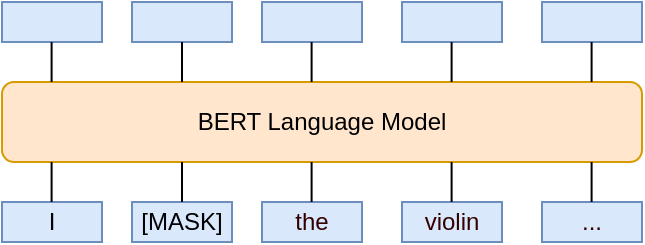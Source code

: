 <mxfile version="13.2.4" type="device"><diagram id="vhxMiXgFBI3ZvP-b54rD" name="Page-1"><mxGraphModel dx="624" dy="483" grid="1" gridSize="10" guides="1" tooltips="1" connect="1" arrows="1" fold="1" page="1" pageScale="1" pageWidth="850" pageHeight="1100" math="0" shadow="0"><root><mxCell id="0"/><mxCell id="1" parent="0"/><mxCell id="Mpi-f_Ig7vfSWMdDtubw-1" value="BERT Language Model" style="rounded=1;whiteSpace=wrap;html=1;fillColor=#ffe6cc;strokeColor=#d79b00;" vertex="1" parent="1"><mxGeometry x="140" y="290" width="320" height="40" as="geometry"/></mxCell><mxCell id="Mpi-f_Ig7vfSWMdDtubw-2" value="I" style="rounded=0;whiteSpace=wrap;html=1;fillColor=#dae8fc;strokeColor=#6c8ebf;" vertex="1" parent="1"><mxGeometry x="140" y="350" width="50" height="20" as="geometry"/></mxCell><mxCell id="Mpi-f_Ig7vfSWMdDtubw-3" value="[MASK]" style="rounded=0;whiteSpace=wrap;html=1;fillColor=#dae8fc;strokeColor=#6c8ebf;" vertex="1" parent="1"><mxGeometry x="205" y="350" width="50" height="20" as="geometry"/></mxCell><mxCell id="Mpi-f_Ig7vfSWMdDtubw-4" value="&lt;font color=&quot;#330000&quot;&gt;the&lt;/font&gt;" style="rounded=0;whiteSpace=wrap;html=1;fillColor=#dae8fc;strokeColor=#6c8ebf;" vertex="1" parent="1"><mxGeometry x="270" y="350" width="50" height="20" as="geometry"/></mxCell><mxCell id="Mpi-f_Ig7vfSWMdDtubw-5" value="&lt;font color=&quot;#330000&quot;&gt;violin&lt;/font&gt;" style="rounded=0;whiteSpace=wrap;html=1;fillColor=#dae8fc;strokeColor=#6c8ebf;" vertex="1" parent="1"><mxGeometry x="340" y="350" width="50" height="20" as="geometry"/></mxCell><mxCell id="Mpi-f_Ig7vfSWMdDtubw-6" value="&lt;font color=&quot;#330000&quot;&gt;...&lt;/font&gt;" style="rounded=0;whiteSpace=wrap;html=1;fillColor=#dae8fc;strokeColor=#6c8ebf;" vertex="1" parent="1"><mxGeometry x="410" y="350" width="50" height="20" as="geometry"/></mxCell><mxCell id="Mpi-f_Ig7vfSWMdDtubw-7" value="" style="endArrow=none;html=1;" edge="1" parent="1"><mxGeometry width="50" height="50" relative="1" as="geometry"><mxPoint x="164.8" y="350" as="sourcePoint"/><mxPoint x="164.8" y="330" as="targetPoint"/></mxGeometry></mxCell><mxCell id="Mpi-f_Ig7vfSWMdDtubw-8" value="" style="endArrow=none;html=1;" edge="1" parent="1"><mxGeometry width="50" height="50" relative="1" as="geometry"><mxPoint x="230" y="350" as="sourcePoint"/><mxPoint x="230" y="330" as="targetPoint"/></mxGeometry></mxCell><mxCell id="Mpi-f_Ig7vfSWMdDtubw-9" value="" style="endArrow=none;html=1;" edge="1" parent="1"><mxGeometry width="50" height="50" relative="1" as="geometry"><mxPoint x="294.8" y="350" as="sourcePoint"/><mxPoint x="294.8" y="330" as="targetPoint"/></mxGeometry></mxCell><mxCell id="Mpi-f_Ig7vfSWMdDtubw-10" value="" style="endArrow=none;html=1;" edge="1" parent="1"><mxGeometry width="50" height="50" relative="1" as="geometry"><mxPoint x="364.8" y="350" as="sourcePoint"/><mxPoint x="364.8" y="330" as="targetPoint"/></mxGeometry></mxCell><mxCell id="Mpi-f_Ig7vfSWMdDtubw-11" value="" style="endArrow=none;html=1;" edge="1" parent="1"><mxGeometry width="50" height="50" relative="1" as="geometry"><mxPoint x="434.8" y="350" as="sourcePoint"/><mxPoint x="434.8" y="330" as="targetPoint"/></mxGeometry></mxCell><mxCell id="Mpi-f_Ig7vfSWMdDtubw-12" value="" style="rounded=0;whiteSpace=wrap;html=1;fillColor=#dae8fc;strokeColor=#6c8ebf;" vertex="1" parent="1"><mxGeometry x="140" y="250" width="50" height="20" as="geometry"/></mxCell><mxCell id="Mpi-f_Ig7vfSWMdDtubw-13" value="" style="rounded=0;whiteSpace=wrap;html=1;fillColor=#dae8fc;strokeColor=#6c8ebf;" vertex="1" parent="1"><mxGeometry x="205" y="250" width="50" height="20" as="geometry"/></mxCell><mxCell id="Mpi-f_Ig7vfSWMdDtubw-14" value="" style="rounded=0;whiteSpace=wrap;html=1;fillColor=#dae8fc;strokeColor=#6c8ebf;" vertex="1" parent="1"><mxGeometry x="270" y="250" width="50" height="20" as="geometry"/></mxCell><mxCell id="Mpi-f_Ig7vfSWMdDtubw-15" value="" style="rounded=0;whiteSpace=wrap;html=1;fillColor=#dae8fc;strokeColor=#6c8ebf;" vertex="1" parent="1"><mxGeometry x="340" y="250" width="50" height="20" as="geometry"/></mxCell><mxCell id="Mpi-f_Ig7vfSWMdDtubw-16" value="" style="rounded=0;whiteSpace=wrap;html=1;fillColor=#dae8fc;strokeColor=#6c8ebf;" vertex="1" parent="1"><mxGeometry x="410" y="250" width="50" height="20" as="geometry"/></mxCell><mxCell id="Mpi-f_Ig7vfSWMdDtubw-17" value="" style="endArrow=none;html=1;" edge="1" parent="1"><mxGeometry width="50" height="50" relative="1" as="geometry"><mxPoint x="164.8" y="290" as="sourcePoint"/><mxPoint x="164.8" y="270" as="targetPoint"/></mxGeometry></mxCell><mxCell id="Mpi-f_Ig7vfSWMdDtubw-18" value="" style="endArrow=none;html=1;" edge="1" parent="1"><mxGeometry width="50" height="50" relative="1" as="geometry"><mxPoint x="230" y="290" as="sourcePoint"/><mxPoint x="230" y="270" as="targetPoint"/></mxGeometry></mxCell><mxCell id="Mpi-f_Ig7vfSWMdDtubw-19" value="" style="endArrow=none;html=1;" edge="1" parent="1"><mxGeometry width="50" height="50" relative="1" as="geometry"><mxPoint x="294.8" y="290" as="sourcePoint"/><mxPoint x="294.8" y="270" as="targetPoint"/></mxGeometry></mxCell><mxCell id="Mpi-f_Ig7vfSWMdDtubw-20" value="" style="endArrow=none;html=1;" edge="1" parent="1"><mxGeometry width="50" height="50" relative="1" as="geometry"><mxPoint x="364.8" y="290" as="sourcePoint"/><mxPoint x="364.8" y="270" as="targetPoint"/></mxGeometry></mxCell><mxCell id="Mpi-f_Ig7vfSWMdDtubw-21" value="" style="endArrow=none;html=1;" edge="1" parent="1"><mxGeometry width="50" height="50" relative="1" as="geometry"><mxPoint x="434.8" y="290" as="sourcePoint"/><mxPoint x="434.8" y="270" as="targetPoint"/></mxGeometry></mxCell></root></mxGraphModel></diagram></mxfile>